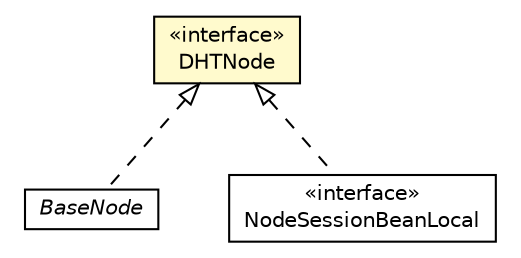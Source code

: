 #!/usr/local/bin/dot
#
# Class diagram 
# Generated by UMLGraph version R5_6-24-gf6e263 (http://www.umlgraph.org/)
#

digraph G {
	edge [fontname="Helvetica",fontsize=10,labelfontname="Helvetica",labelfontsize=10];
	node [fontname="Helvetica",fontsize=10,shape=plaintext];
	nodesep=0.25;
	ranksep=0.5;
	// org.unict.ing.pds.dhtdb.utils.dht.DHTNode
	c881 [label=<<table title="org.unict.ing.pds.dhtdb.utils.dht.DHTNode" border="0" cellborder="1" cellspacing="0" cellpadding="2" port="p" bgcolor="lemonChiffon" href="./DHTNode.html">
		<tr><td><table border="0" cellspacing="0" cellpadding="1">
<tr><td align="center" balign="center"> &#171;interface&#187; </td></tr>
<tr><td align="center" balign="center"> DHTNode </td></tr>
		</table></td></tr>
		</table>>, URL="./DHTNode.html", fontname="Helvetica", fontcolor="black", fontsize=10.0];
	// org.unict.ing.pds.dhtdb.utils.common.BaseNode
	c895 [label=<<table title="org.unict.ing.pds.dhtdb.utils.common.BaseNode" border="0" cellborder="1" cellspacing="0" cellpadding="2" port="p" href="../common/BaseNode.html">
		<tr><td><table border="0" cellspacing="0" cellpadding="1">
<tr><td align="center" balign="center"><font face="Helvetica-Oblique"> BaseNode </font></td></tr>
		</table></td></tr>
		</table>>, URL="../common/BaseNode.html", fontname="Helvetica", fontcolor="black", fontsize=10.0];
	// org.unict.ing.pds.dhtdb.replica.p2p.NodeSessionBeanLocal
	c916 [label=<<table title="org.unict.ing.pds.dhtdb.replica.p2p.NodeSessionBeanLocal" border="0" cellborder="1" cellspacing="0" cellpadding="2" port="p" href="../../replica/p2p/NodeSessionBeanLocal.html">
		<tr><td><table border="0" cellspacing="0" cellpadding="1">
<tr><td align="center" balign="center"> &#171;interface&#187; </td></tr>
<tr><td align="center" balign="center"> NodeSessionBeanLocal </td></tr>
		</table></td></tr>
		</table>>, URL="../../replica/p2p/NodeSessionBeanLocal.html", fontname="Helvetica", fontcolor="black", fontsize=10.0];
	//org.unict.ing.pds.dhtdb.utils.common.BaseNode implements org.unict.ing.pds.dhtdb.utils.dht.DHTNode
	c881:p -> c895:p [dir=back,arrowtail=empty,style=dashed];
	//org.unict.ing.pds.dhtdb.replica.p2p.NodeSessionBeanLocal implements org.unict.ing.pds.dhtdb.utils.dht.DHTNode
	c881:p -> c916:p [dir=back,arrowtail=empty,style=dashed];
}

